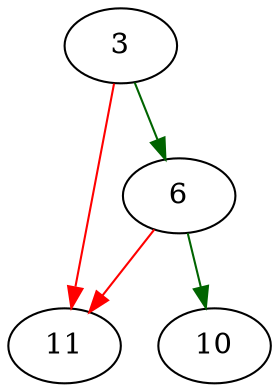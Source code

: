 strict digraph "xstr_iconv" {
	// Node definitions.
	3 [entry=true];
	6;
	11;
	10;

	// Edge definitions.
	3 -> 6 [
		color=darkgreen
		cond=true
	];
	3 -> 11 [
		color=red
		cond=false
	];
	6 -> 11 [
		color=red
		cond=false
	];
	6 -> 10 [
		color=darkgreen
		cond=true
	];
}